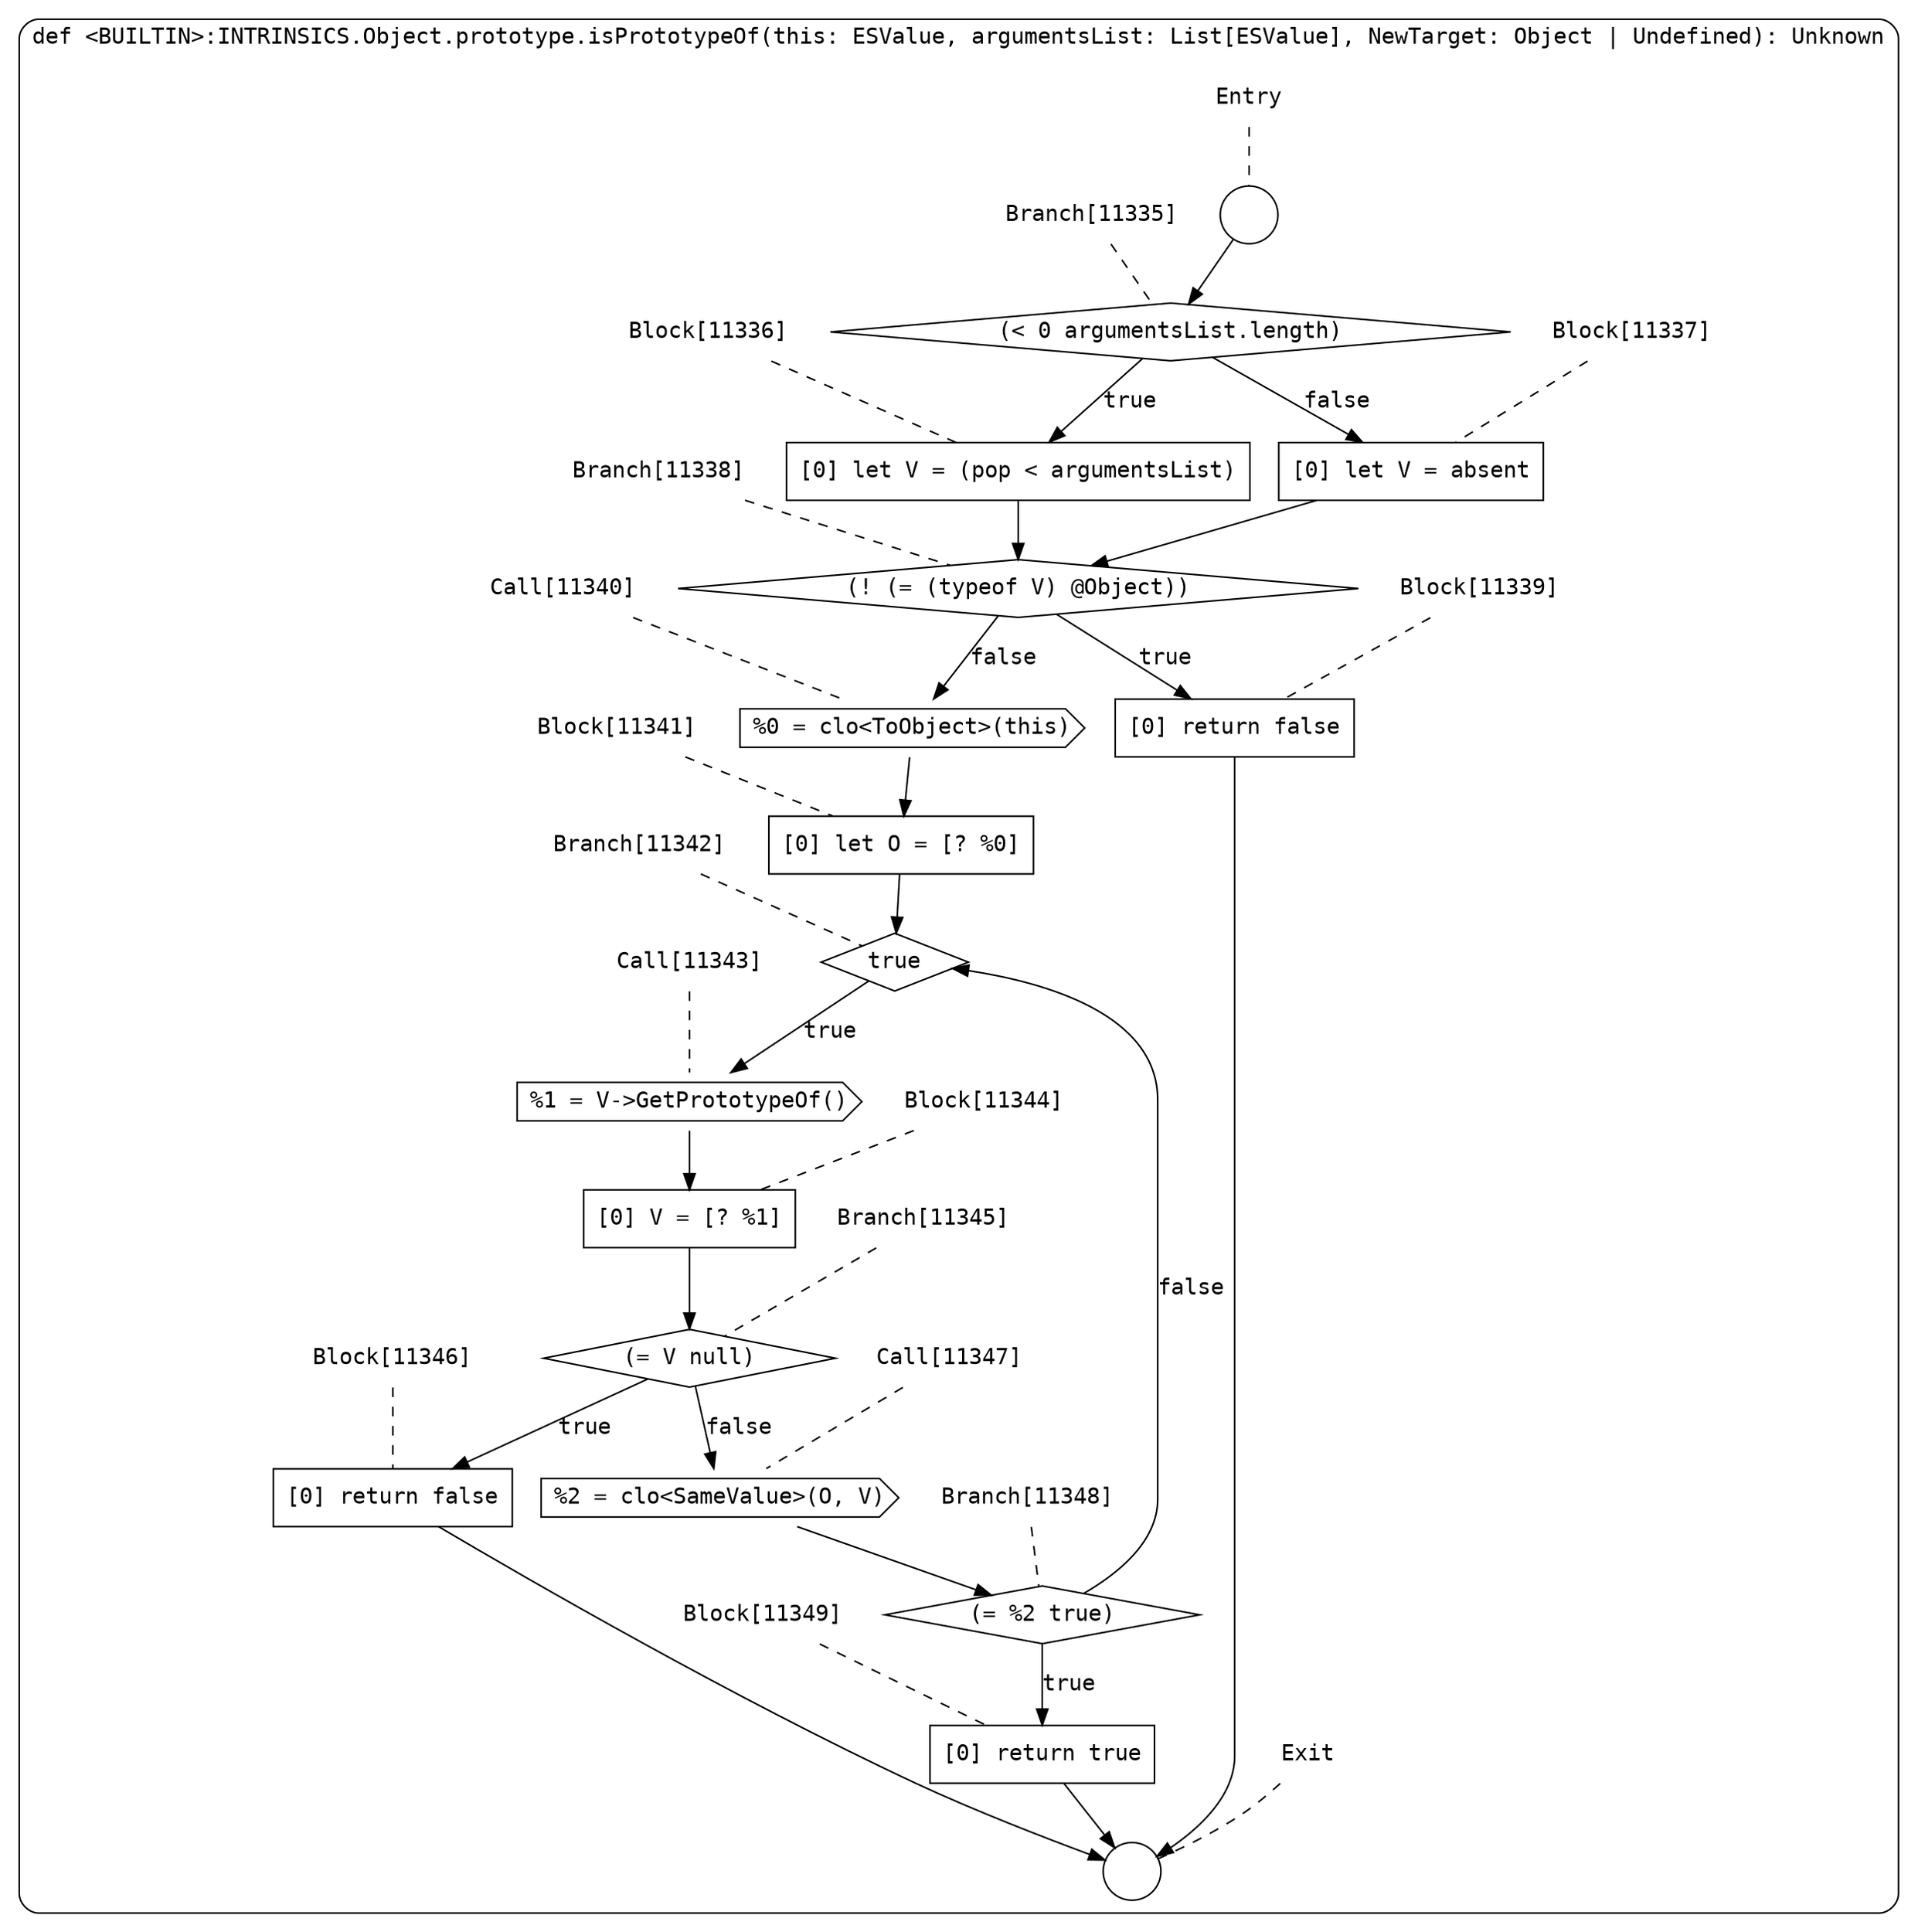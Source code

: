 digraph {
  graph [fontname = "Consolas"]
  node [fontname = "Consolas"]
  edge [fontname = "Consolas"]
  subgraph cluster2022 {
    label = "def <BUILTIN>:INTRINSICS.Object.prototype.isPrototypeOf(this: ESValue, argumentsList: List[ESValue], NewTarget: Object | Undefined): Unknown"
    style = rounded
    cluster2022_entry_name [shape=none, label=<<font color="black">Entry</font>>]
    cluster2022_entry_name -> cluster2022_entry [arrowhead=none, color="black", style=dashed]
    cluster2022_entry [shape=circle label=" " color="black" fillcolor="white" style=filled]
    cluster2022_entry -> node11335 [color="black"]
    cluster2022_exit_name [shape=none, label=<<font color="black">Exit</font>>]
    cluster2022_exit_name -> cluster2022_exit [arrowhead=none, color="black", style=dashed]
    cluster2022_exit [shape=circle label=" " color="black" fillcolor="white" style=filled]
    node11335_name [shape=none, label=<<font color="black">Branch[11335]</font>>]
    node11335_name -> node11335 [arrowhead=none, color="black", style=dashed]
    node11335 [shape=diamond, label=<<font color="black">(&lt; 0 argumentsList.length)</font>> color="black" fillcolor="white", style=filled]
    node11335 -> node11336 [label=<<font color="black">true</font>> color="black"]
    node11335 -> node11337 [label=<<font color="black">false</font>> color="black"]
    node11336_name [shape=none, label=<<font color="black">Block[11336]</font>>]
    node11336_name -> node11336 [arrowhead=none, color="black", style=dashed]
    node11336 [shape=box, label=<<font color="black">[0] let V = (pop &lt; argumentsList)<BR ALIGN="LEFT"/></font>> color="black" fillcolor="white", style=filled]
    node11336 -> node11338 [color="black"]
    node11337_name [shape=none, label=<<font color="black">Block[11337]</font>>]
    node11337_name -> node11337 [arrowhead=none, color="black", style=dashed]
    node11337 [shape=box, label=<<font color="black">[0] let V = absent<BR ALIGN="LEFT"/></font>> color="black" fillcolor="white", style=filled]
    node11337 -> node11338 [color="black"]
    node11338_name [shape=none, label=<<font color="black">Branch[11338]</font>>]
    node11338_name -> node11338 [arrowhead=none, color="black", style=dashed]
    node11338 [shape=diamond, label=<<font color="black">(! (= (typeof V) @Object))</font>> color="black" fillcolor="white", style=filled]
    node11338 -> node11339 [label=<<font color="black">true</font>> color="black"]
    node11338 -> node11340 [label=<<font color="black">false</font>> color="black"]
    node11339_name [shape=none, label=<<font color="black">Block[11339]</font>>]
    node11339_name -> node11339 [arrowhead=none, color="black", style=dashed]
    node11339 [shape=box, label=<<font color="black">[0] return false<BR ALIGN="LEFT"/></font>> color="black" fillcolor="white", style=filled]
    node11339 -> cluster2022_exit [color="black"]
    node11340_name [shape=none, label=<<font color="black">Call[11340]</font>>]
    node11340_name -> node11340 [arrowhead=none, color="black", style=dashed]
    node11340 [shape=cds, label=<<font color="black">%0 = clo&lt;ToObject&gt;(this)</font>> color="black" fillcolor="white", style=filled]
    node11340 -> node11341 [color="black"]
    node11341_name [shape=none, label=<<font color="black">Block[11341]</font>>]
    node11341_name -> node11341 [arrowhead=none, color="black", style=dashed]
    node11341 [shape=box, label=<<font color="black">[0] let O = [? %0]<BR ALIGN="LEFT"/></font>> color="black" fillcolor="white", style=filled]
    node11341 -> node11342 [color="black"]
    node11342_name [shape=none, label=<<font color="black">Branch[11342]</font>>]
    node11342_name -> node11342 [arrowhead=none, color="black", style=dashed]
    node11342 [shape=diamond, label=<<font color="black">true</font>> color="black" fillcolor="white", style=filled]
    node11342 -> node11343 [label=<<font color="black">true</font>> color="black"]
    node11343_name [shape=none, label=<<font color="black">Call[11343]</font>>]
    node11343_name -> node11343 [arrowhead=none, color="black", style=dashed]
    node11343 [shape=cds, label=<<font color="black">%1 = V-&gt;GetPrototypeOf()</font>> color="black" fillcolor="white", style=filled]
    node11343 -> node11344 [color="black"]
    node11344_name [shape=none, label=<<font color="black">Block[11344]</font>>]
    node11344_name -> node11344 [arrowhead=none, color="black", style=dashed]
    node11344 [shape=box, label=<<font color="black">[0] V = [? %1]<BR ALIGN="LEFT"/></font>> color="black" fillcolor="white", style=filled]
    node11344 -> node11345 [color="black"]
    node11345_name [shape=none, label=<<font color="black">Branch[11345]</font>>]
    node11345_name -> node11345 [arrowhead=none, color="black", style=dashed]
    node11345 [shape=diamond, label=<<font color="black">(= V null)</font>> color="black" fillcolor="white", style=filled]
    node11345 -> node11346 [label=<<font color="black">true</font>> color="black"]
    node11345 -> node11347 [label=<<font color="black">false</font>> color="black"]
    node11346_name [shape=none, label=<<font color="black">Block[11346]</font>>]
    node11346_name -> node11346 [arrowhead=none, color="black", style=dashed]
    node11346 [shape=box, label=<<font color="black">[0] return false<BR ALIGN="LEFT"/></font>> color="black" fillcolor="white", style=filled]
    node11346 -> cluster2022_exit [color="black"]
    node11347_name [shape=none, label=<<font color="black">Call[11347]</font>>]
    node11347_name -> node11347 [arrowhead=none, color="black", style=dashed]
    node11347 [shape=cds, label=<<font color="black">%2 = clo&lt;SameValue&gt;(O, V)</font>> color="black" fillcolor="white", style=filled]
    node11347 -> node11348 [color="black"]
    node11348_name [shape=none, label=<<font color="black">Branch[11348]</font>>]
    node11348_name -> node11348 [arrowhead=none, color="black", style=dashed]
    node11348 [shape=diamond, label=<<font color="black">(= %2 true)</font>> color="black" fillcolor="white", style=filled]
    node11348 -> node11349 [label=<<font color="black">true</font>> color="black"]
    node11348 -> node11342 [label=<<font color="black">false</font>> color="black"]
    node11349_name [shape=none, label=<<font color="black">Block[11349]</font>>]
    node11349_name -> node11349 [arrowhead=none, color="black", style=dashed]
    node11349 [shape=box, label=<<font color="black">[0] return true<BR ALIGN="LEFT"/></font>> color="black" fillcolor="white", style=filled]
    node11349 -> cluster2022_exit [color="black"]
  }
}